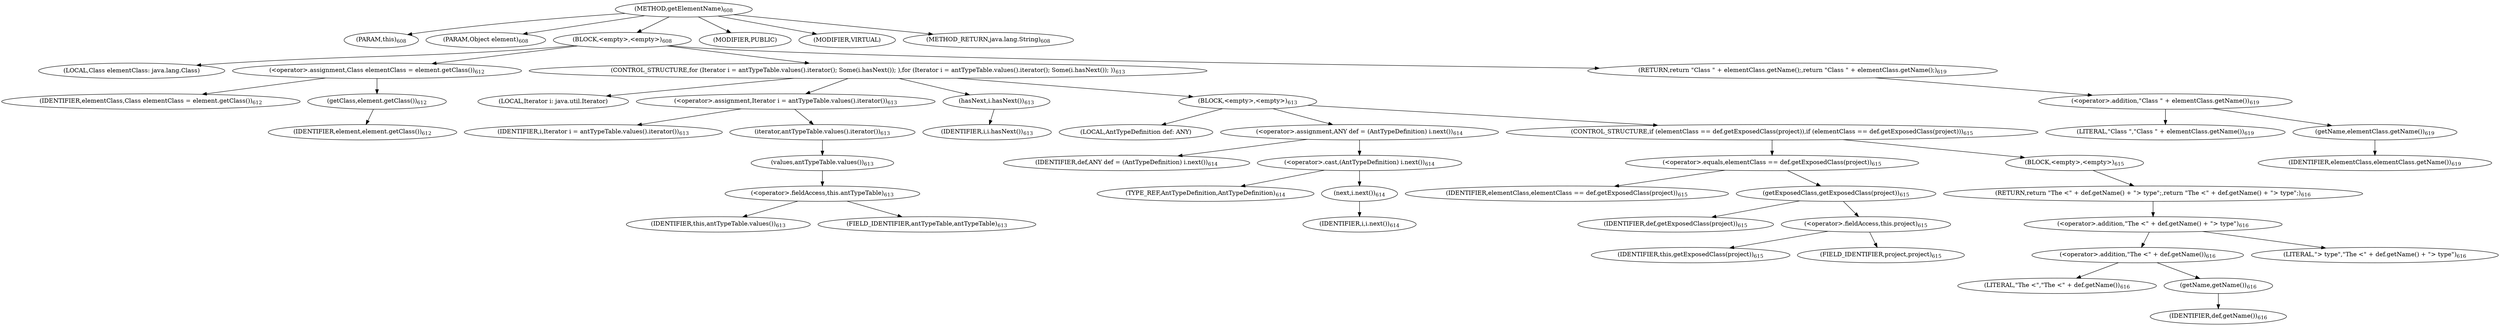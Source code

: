 digraph "getElementName" {  
"1110" [label = <(METHOD,getElementName)<SUB>608</SUB>> ]
"1111" [label = <(PARAM,this)<SUB>608</SUB>> ]
"1112" [label = <(PARAM,Object element)<SUB>608</SUB>> ]
"1113" [label = <(BLOCK,&lt;empty&gt;,&lt;empty&gt;)<SUB>608</SUB>> ]
"1114" [label = <(LOCAL,Class elementClass: java.lang.Class)> ]
"1115" [label = <(&lt;operator&gt;.assignment,Class elementClass = element.getClass())<SUB>612</SUB>> ]
"1116" [label = <(IDENTIFIER,elementClass,Class elementClass = element.getClass())<SUB>612</SUB>> ]
"1117" [label = <(getClass,element.getClass())<SUB>612</SUB>> ]
"1118" [label = <(IDENTIFIER,element,element.getClass())<SUB>612</SUB>> ]
"1119" [label = <(CONTROL_STRUCTURE,for (Iterator i = antTypeTable.values().iterator(); Some(i.hasNext()); ),for (Iterator i = antTypeTable.values().iterator(); Some(i.hasNext()); ))<SUB>613</SUB>> ]
"1120" [label = <(LOCAL,Iterator i: java.util.Iterator)> ]
"1121" [label = <(&lt;operator&gt;.assignment,Iterator i = antTypeTable.values().iterator())<SUB>613</SUB>> ]
"1122" [label = <(IDENTIFIER,i,Iterator i = antTypeTable.values().iterator())<SUB>613</SUB>> ]
"1123" [label = <(iterator,antTypeTable.values().iterator())<SUB>613</SUB>> ]
"1124" [label = <(values,antTypeTable.values())<SUB>613</SUB>> ]
"1125" [label = <(&lt;operator&gt;.fieldAccess,this.antTypeTable)<SUB>613</SUB>> ]
"1126" [label = <(IDENTIFIER,this,antTypeTable.values())<SUB>613</SUB>> ]
"1127" [label = <(FIELD_IDENTIFIER,antTypeTable,antTypeTable)<SUB>613</SUB>> ]
"1128" [label = <(hasNext,i.hasNext())<SUB>613</SUB>> ]
"1129" [label = <(IDENTIFIER,i,i.hasNext())<SUB>613</SUB>> ]
"1130" [label = <(BLOCK,&lt;empty&gt;,&lt;empty&gt;)<SUB>613</SUB>> ]
"1131" [label = <(LOCAL,AntTypeDefinition def: ANY)> ]
"1132" [label = <(&lt;operator&gt;.assignment,ANY def = (AntTypeDefinition) i.next())<SUB>614</SUB>> ]
"1133" [label = <(IDENTIFIER,def,ANY def = (AntTypeDefinition) i.next())<SUB>614</SUB>> ]
"1134" [label = <(&lt;operator&gt;.cast,(AntTypeDefinition) i.next())<SUB>614</SUB>> ]
"1135" [label = <(TYPE_REF,AntTypeDefinition,AntTypeDefinition)<SUB>614</SUB>> ]
"1136" [label = <(next,i.next())<SUB>614</SUB>> ]
"1137" [label = <(IDENTIFIER,i,i.next())<SUB>614</SUB>> ]
"1138" [label = <(CONTROL_STRUCTURE,if (elementClass == def.getExposedClass(project)),if (elementClass == def.getExposedClass(project)))<SUB>615</SUB>> ]
"1139" [label = <(&lt;operator&gt;.equals,elementClass == def.getExposedClass(project))<SUB>615</SUB>> ]
"1140" [label = <(IDENTIFIER,elementClass,elementClass == def.getExposedClass(project))<SUB>615</SUB>> ]
"1141" [label = <(getExposedClass,getExposedClass(project))<SUB>615</SUB>> ]
"1142" [label = <(IDENTIFIER,def,getExposedClass(project))<SUB>615</SUB>> ]
"1143" [label = <(&lt;operator&gt;.fieldAccess,this.project)<SUB>615</SUB>> ]
"1144" [label = <(IDENTIFIER,this,getExposedClass(project))<SUB>615</SUB>> ]
"1145" [label = <(FIELD_IDENTIFIER,project,project)<SUB>615</SUB>> ]
"1146" [label = <(BLOCK,&lt;empty&gt;,&lt;empty&gt;)<SUB>615</SUB>> ]
"1147" [label = <(RETURN,return &quot;The &lt;&quot; + def.getName() + &quot;&gt; type&quot;;,return &quot;The &lt;&quot; + def.getName() + &quot;&gt; type&quot;;)<SUB>616</SUB>> ]
"1148" [label = <(&lt;operator&gt;.addition,&quot;The &lt;&quot; + def.getName() + &quot;&gt; type&quot;)<SUB>616</SUB>> ]
"1149" [label = <(&lt;operator&gt;.addition,&quot;The &lt;&quot; + def.getName())<SUB>616</SUB>> ]
"1150" [label = <(LITERAL,&quot;The &lt;&quot;,&quot;The &lt;&quot; + def.getName())<SUB>616</SUB>> ]
"1151" [label = <(getName,getName())<SUB>616</SUB>> ]
"1152" [label = <(IDENTIFIER,def,getName())<SUB>616</SUB>> ]
"1153" [label = <(LITERAL,&quot;&gt; type&quot;,&quot;The &lt;&quot; + def.getName() + &quot;&gt; type&quot;)<SUB>616</SUB>> ]
"1154" [label = <(RETURN,return &quot;Class &quot; + elementClass.getName();,return &quot;Class &quot; + elementClass.getName();)<SUB>619</SUB>> ]
"1155" [label = <(&lt;operator&gt;.addition,&quot;Class &quot; + elementClass.getName())<SUB>619</SUB>> ]
"1156" [label = <(LITERAL,&quot;Class &quot;,&quot;Class &quot; + elementClass.getName())<SUB>619</SUB>> ]
"1157" [label = <(getName,elementClass.getName())<SUB>619</SUB>> ]
"1158" [label = <(IDENTIFIER,elementClass,elementClass.getName())<SUB>619</SUB>> ]
"1159" [label = <(MODIFIER,PUBLIC)> ]
"1160" [label = <(MODIFIER,VIRTUAL)> ]
"1161" [label = <(METHOD_RETURN,java.lang.String)<SUB>608</SUB>> ]
  "1110" -> "1111" 
  "1110" -> "1112" 
  "1110" -> "1113" 
  "1110" -> "1159" 
  "1110" -> "1160" 
  "1110" -> "1161" 
  "1113" -> "1114" 
  "1113" -> "1115" 
  "1113" -> "1119" 
  "1113" -> "1154" 
  "1115" -> "1116" 
  "1115" -> "1117" 
  "1117" -> "1118" 
  "1119" -> "1120" 
  "1119" -> "1121" 
  "1119" -> "1128" 
  "1119" -> "1130" 
  "1121" -> "1122" 
  "1121" -> "1123" 
  "1123" -> "1124" 
  "1124" -> "1125" 
  "1125" -> "1126" 
  "1125" -> "1127" 
  "1128" -> "1129" 
  "1130" -> "1131" 
  "1130" -> "1132" 
  "1130" -> "1138" 
  "1132" -> "1133" 
  "1132" -> "1134" 
  "1134" -> "1135" 
  "1134" -> "1136" 
  "1136" -> "1137" 
  "1138" -> "1139" 
  "1138" -> "1146" 
  "1139" -> "1140" 
  "1139" -> "1141" 
  "1141" -> "1142" 
  "1141" -> "1143" 
  "1143" -> "1144" 
  "1143" -> "1145" 
  "1146" -> "1147" 
  "1147" -> "1148" 
  "1148" -> "1149" 
  "1148" -> "1153" 
  "1149" -> "1150" 
  "1149" -> "1151" 
  "1151" -> "1152" 
  "1154" -> "1155" 
  "1155" -> "1156" 
  "1155" -> "1157" 
  "1157" -> "1158" 
}
